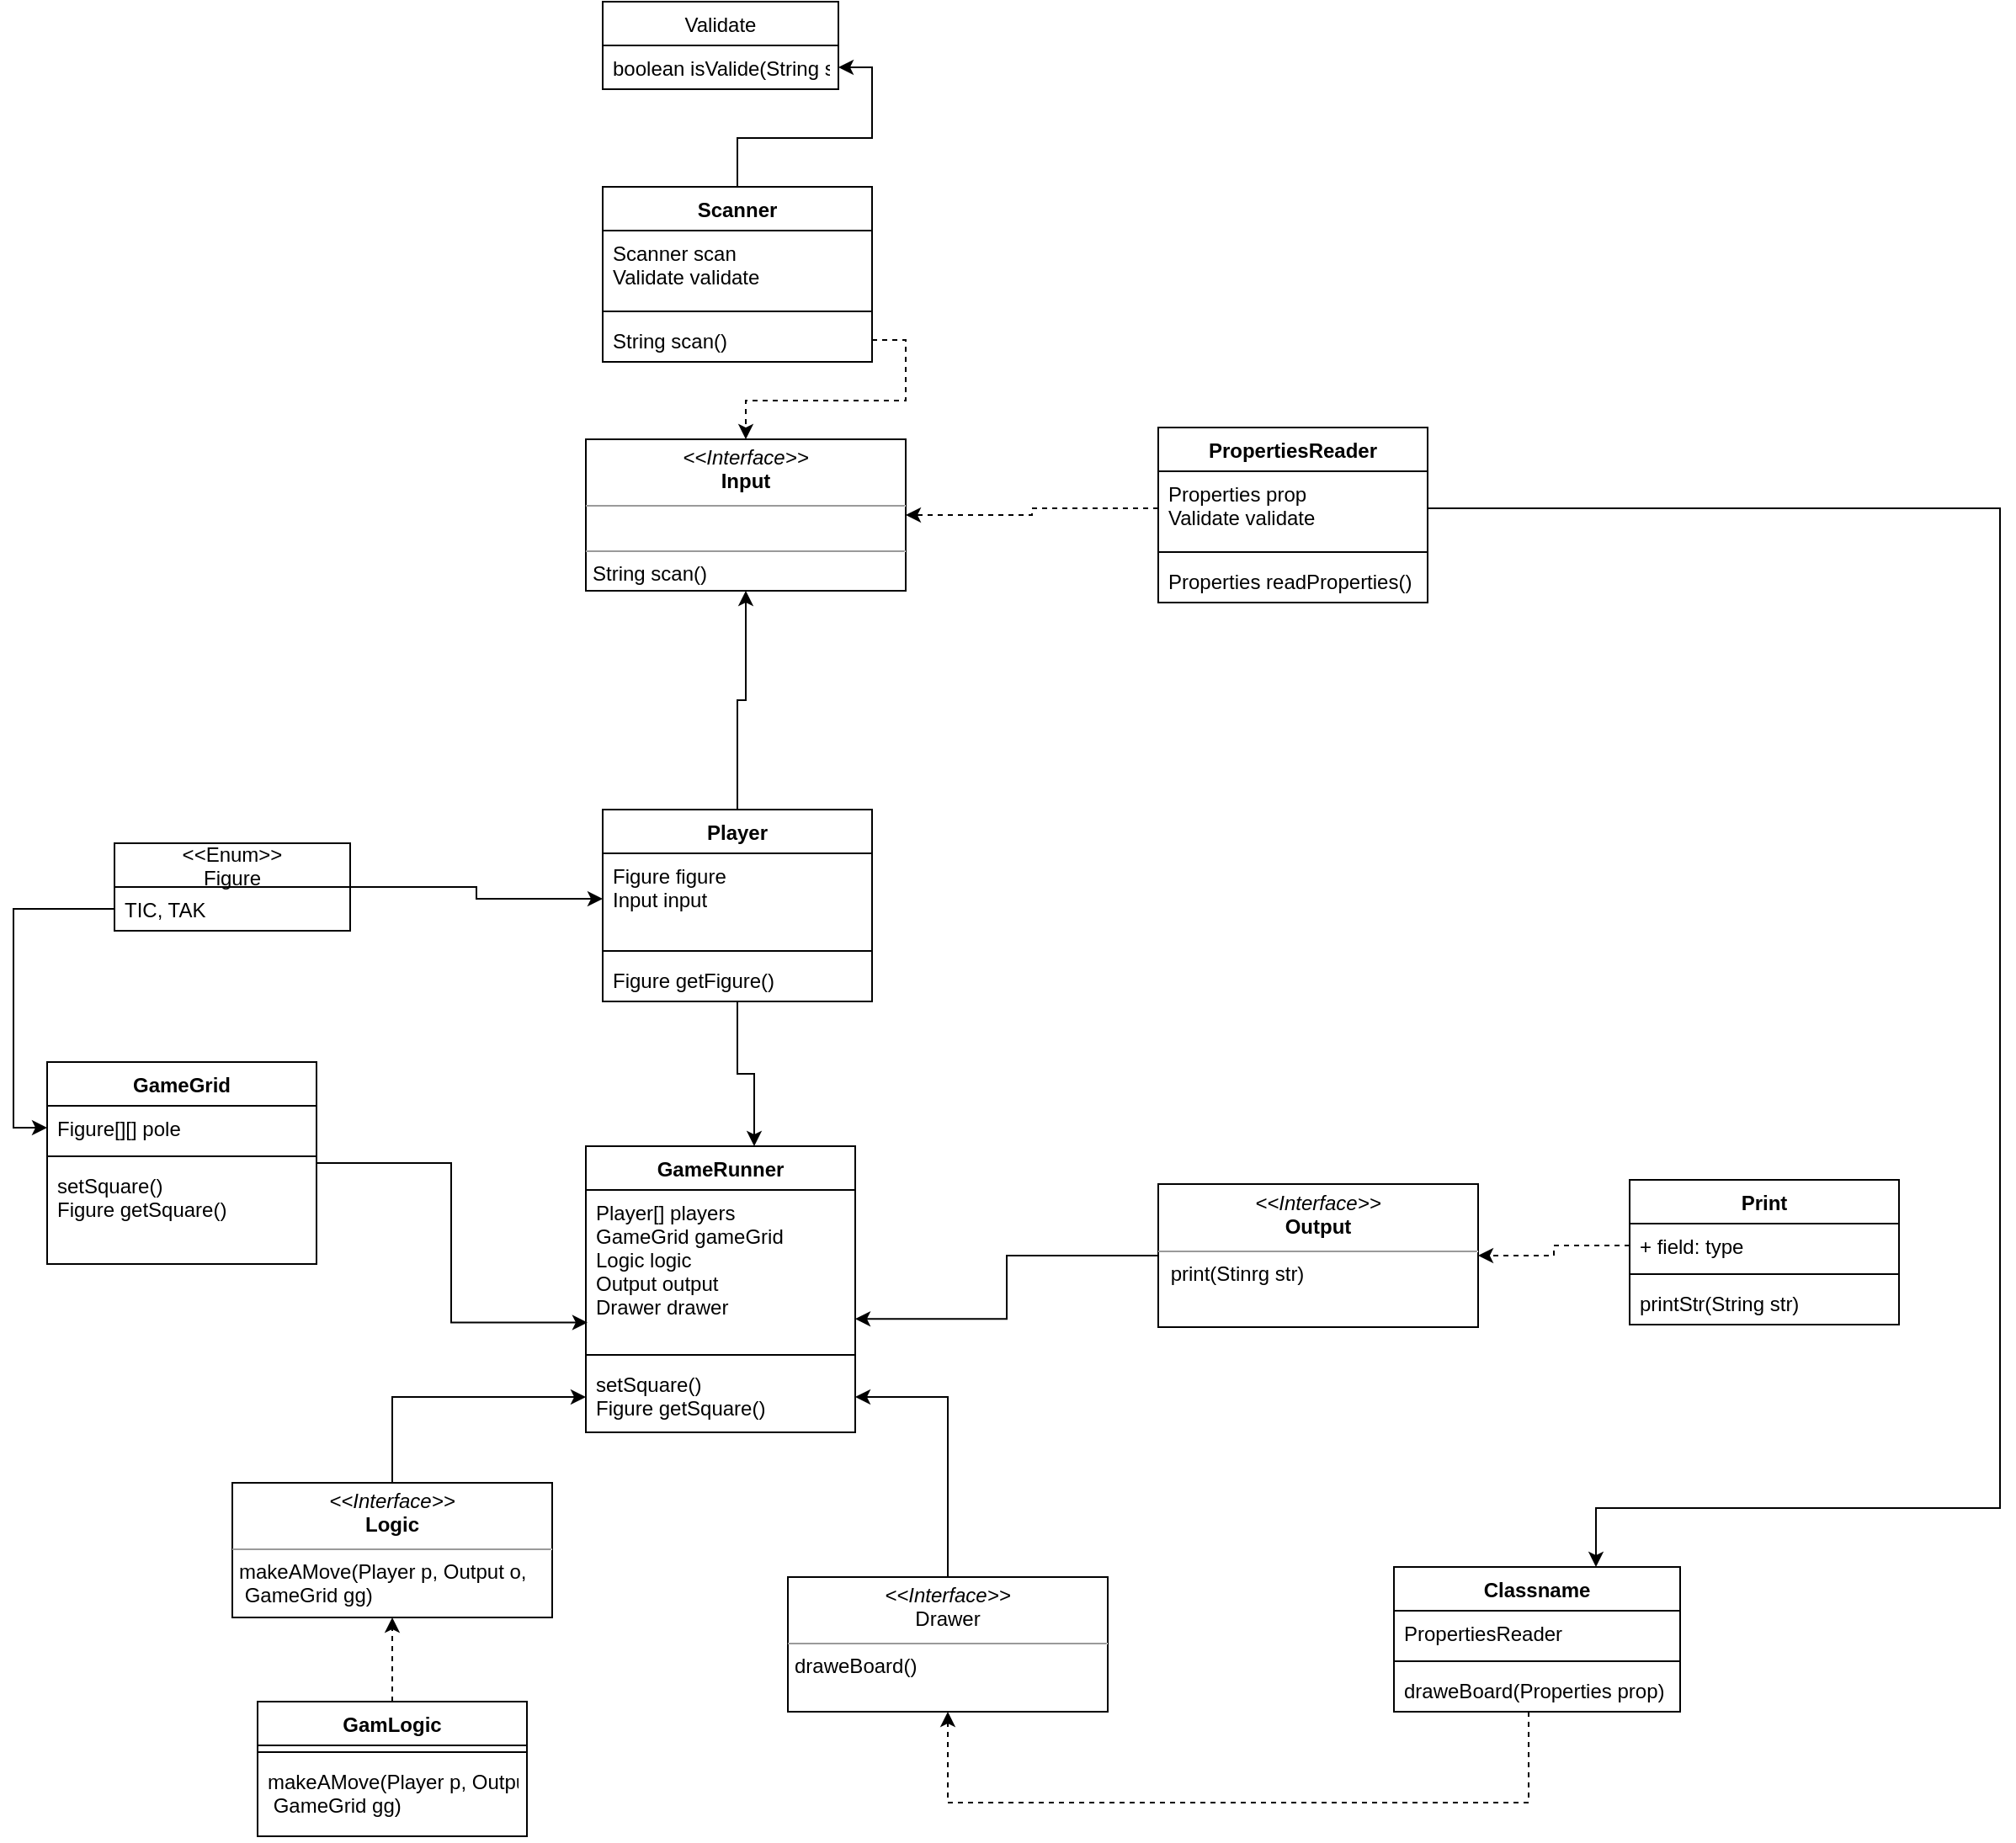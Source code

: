 <mxfile version="14.7.6" type="github">
  <diagram id="pjgynr8N6asvOjuPf1MS" name="Page-1">
    <mxGraphModel dx="1422" dy="794" grid="1" gridSize="10" guides="1" tooltips="1" connect="1" arrows="1" fold="1" page="1" pageScale="1" pageWidth="827" pageHeight="1169" math="0" shadow="0">
      <root>
        <mxCell id="0" />
        <mxCell id="1" parent="0" />
        <mxCell id="-9dutVmJC6tL8V27dumN-15" value="Validate" style="swimlane;fontStyle=0;childLayout=stackLayout;horizontal=1;startSize=26;fillColor=none;horizontalStack=0;resizeParent=1;resizeParentMax=0;resizeLast=0;collapsible=1;marginBottom=0;" vertex="1" parent="1">
          <mxGeometry x="430" y="50" width="140" height="52" as="geometry" />
        </mxCell>
        <mxCell id="-9dutVmJC6tL8V27dumN-16" value="boolean isValide(String str)" style="text;strokeColor=none;fillColor=none;align=left;verticalAlign=top;spacingLeft=4;spacingRight=4;overflow=hidden;rotatable=0;points=[[0,0.5],[1,0.5]];portConstraint=eastwest;" vertex="1" parent="-9dutVmJC6tL8V27dumN-15">
          <mxGeometry y="26" width="140" height="26" as="geometry" />
        </mxCell>
        <mxCell id="-9dutVmJC6tL8V27dumN-23" style="edgeStyle=orthogonalEdgeStyle;rounded=0;orthogonalLoop=1;jettySize=auto;html=1;exitX=0.5;exitY=0;exitDx=0;exitDy=0;entryX=1;entryY=0.5;entryDx=0;entryDy=0;" edge="1" parent="1" source="-9dutVmJC6tL8V27dumN-19" target="-9dutVmJC6tL8V27dumN-16">
          <mxGeometry relative="1" as="geometry" />
        </mxCell>
        <mxCell id="-9dutVmJC6tL8V27dumN-19" value="Scanner" style="swimlane;fontStyle=1;align=center;verticalAlign=top;childLayout=stackLayout;horizontal=1;startSize=26;horizontalStack=0;resizeParent=1;resizeParentMax=0;resizeLast=0;collapsible=1;marginBottom=0;" vertex="1" parent="1">
          <mxGeometry x="430" y="160" width="160" height="104" as="geometry" />
        </mxCell>
        <mxCell id="-9dutVmJC6tL8V27dumN-20" value="Scanner scan&#xa;Validate validate" style="text;strokeColor=none;fillColor=none;align=left;verticalAlign=top;spacingLeft=4;spacingRight=4;overflow=hidden;rotatable=0;points=[[0,0.5],[1,0.5]];portConstraint=eastwest;" vertex="1" parent="-9dutVmJC6tL8V27dumN-19">
          <mxGeometry y="26" width="160" height="44" as="geometry" />
        </mxCell>
        <mxCell id="-9dutVmJC6tL8V27dumN-21" value="" style="line;strokeWidth=1;fillColor=none;align=left;verticalAlign=middle;spacingTop=-1;spacingLeft=3;spacingRight=3;rotatable=0;labelPosition=right;points=[];portConstraint=eastwest;" vertex="1" parent="-9dutVmJC6tL8V27dumN-19">
          <mxGeometry y="70" width="160" height="8" as="geometry" />
        </mxCell>
        <mxCell id="-9dutVmJC6tL8V27dumN-22" value="String scan()" style="text;strokeColor=none;fillColor=none;align=left;verticalAlign=top;spacingLeft=4;spacingRight=4;overflow=hidden;rotatable=0;points=[[0,0.5],[1,0.5]];portConstraint=eastwest;" vertex="1" parent="-9dutVmJC6tL8V27dumN-19">
          <mxGeometry y="78" width="160" height="26" as="geometry" />
        </mxCell>
        <mxCell id="-9dutVmJC6tL8V27dumN-24" value="&lt;p style=&quot;margin: 0px ; margin-top: 4px ; text-align: center&quot;&gt;&lt;i&gt;&amp;lt;&amp;lt;Interface&amp;gt;&amp;gt;&lt;/i&gt;&lt;br&gt;&lt;b&gt;Input&lt;/b&gt;&lt;/p&gt;&lt;hr size=&quot;1&quot;&gt;&lt;p style=&quot;margin: 0px ; margin-left: 4px&quot;&gt;&lt;br&gt;&lt;/p&gt;&lt;hr size=&quot;1&quot;&gt;&lt;p style=&quot;margin: 0px ; margin-left: 4px&quot;&gt;String scan()&lt;/p&gt;" style="verticalAlign=top;align=left;overflow=fill;fontSize=12;fontFamily=Helvetica;html=1;" vertex="1" parent="1">
          <mxGeometry x="420" y="310" width="190" height="90" as="geometry" />
        </mxCell>
        <mxCell id="-9dutVmJC6tL8V27dumN-30" style="edgeStyle=orthogonalEdgeStyle;rounded=0;orthogonalLoop=1;jettySize=auto;html=1;exitX=0.5;exitY=0;exitDx=0;exitDy=0;entryX=0.5;entryY=1;entryDx=0;entryDy=0;" edge="1" parent="1" source="-9dutVmJC6tL8V27dumN-26" target="-9dutVmJC6tL8V27dumN-24">
          <mxGeometry relative="1" as="geometry" />
        </mxCell>
        <mxCell id="-9dutVmJC6tL8V27dumN-57" style="edgeStyle=orthogonalEdgeStyle;rounded=0;orthogonalLoop=1;jettySize=auto;html=1;entryX=0.625;entryY=0;entryDx=0;entryDy=0;entryPerimeter=0;" edge="1" parent="1" source="-9dutVmJC6tL8V27dumN-26" target="-9dutVmJC6tL8V27dumN-44">
          <mxGeometry relative="1" as="geometry" />
        </mxCell>
        <mxCell id="-9dutVmJC6tL8V27dumN-26" value="Player" style="swimlane;fontStyle=1;align=center;verticalAlign=top;childLayout=stackLayout;horizontal=1;startSize=26;horizontalStack=0;resizeParent=1;resizeParentMax=0;resizeLast=0;collapsible=1;marginBottom=0;" vertex="1" parent="1">
          <mxGeometry x="430" y="530" width="160" height="114" as="geometry" />
        </mxCell>
        <mxCell id="-9dutVmJC6tL8V27dumN-27" value="Figure figure&#xa;Input input" style="text;strokeColor=none;fillColor=none;align=left;verticalAlign=top;spacingLeft=4;spacingRight=4;overflow=hidden;rotatable=0;points=[[0,0.5],[1,0.5]];portConstraint=eastwest;" vertex="1" parent="-9dutVmJC6tL8V27dumN-26">
          <mxGeometry y="26" width="160" height="54" as="geometry" />
        </mxCell>
        <mxCell id="-9dutVmJC6tL8V27dumN-28" value="" style="line;strokeWidth=1;fillColor=none;align=left;verticalAlign=middle;spacingTop=-1;spacingLeft=3;spacingRight=3;rotatable=0;labelPosition=right;points=[];portConstraint=eastwest;" vertex="1" parent="-9dutVmJC6tL8V27dumN-26">
          <mxGeometry y="80" width="160" height="8" as="geometry" />
        </mxCell>
        <mxCell id="-9dutVmJC6tL8V27dumN-29" value="Figure getFigure()" style="text;strokeColor=none;fillColor=none;align=left;verticalAlign=top;spacingLeft=4;spacingRight=4;overflow=hidden;rotatable=0;points=[[0,0.5],[1,0.5]];portConstraint=eastwest;" vertex="1" parent="-9dutVmJC6tL8V27dumN-26">
          <mxGeometry y="88" width="160" height="26" as="geometry" />
        </mxCell>
        <mxCell id="-9dutVmJC6tL8V27dumN-39" style="edgeStyle=orthogonalEdgeStyle;rounded=0;orthogonalLoop=1;jettySize=auto;html=1;" edge="1" parent="1" source="-9dutVmJC6tL8V27dumN-35" target="-9dutVmJC6tL8V27dumN-27">
          <mxGeometry relative="1" as="geometry" />
        </mxCell>
        <mxCell id="-9dutVmJC6tL8V27dumN-35" value="&lt;&lt;Enum&gt;&gt;&#xa;Figure" style="swimlane;fontStyle=0;childLayout=stackLayout;horizontal=1;startSize=26;fillColor=none;horizontalStack=0;resizeParent=1;resizeParentMax=0;resizeLast=0;collapsible=1;marginBottom=0;" vertex="1" parent="1">
          <mxGeometry x="140" y="550" width="140" height="52" as="geometry" />
        </mxCell>
        <mxCell id="-9dutVmJC6tL8V27dumN-48" style="edgeStyle=orthogonalEdgeStyle;rounded=0;orthogonalLoop=1;jettySize=auto;html=1;entryX=0.006;entryY=0.838;entryDx=0;entryDy=0;entryPerimeter=0;" edge="1" parent="1" source="-9dutVmJC6tL8V27dumN-40" target="-9dutVmJC6tL8V27dumN-45">
          <mxGeometry relative="1" as="geometry" />
        </mxCell>
        <mxCell id="-9dutVmJC6tL8V27dumN-40" value="GameGrid" style="swimlane;fontStyle=1;align=center;verticalAlign=top;childLayout=stackLayout;horizontal=1;startSize=26;horizontalStack=0;resizeParent=1;resizeParentMax=0;resizeLast=0;collapsible=1;marginBottom=0;" vertex="1" parent="1">
          <mxGeometry x="100" y="680" width="160" height="120" as="geometry" />
        </mxCell>
        <mxCell id="-9dutVmJC6tL8V27dumN-41" value="Figure[][] pole" style="text;strokeColor=none;fillColor=none;align=left;verticalAlign=top;spacingLeft=4;spacingRight=4;overflow=hidden;rotatable=0;points=[[0,0.5],[1,0.5]];portConstraint=eastwest;" vertex="1" parent="-9dutVmJC6tL8V27dumN-40">
          <mxGeometry y="26" width="160" height="26" as="geometry" />
        </mxCell>
        <mxCell id="-9dutVmJC6tL8V27dumN-42" value="" style="line;strokeWidth=1;fillColor=none;align=left;verticalAlign=middle;spacingTop=-1;spacingLeft=3;spacingRight=3;rotatable=0;labelPosition=right;points=[];portConstraint=eastwest;" vertex="1" parent="-9dutVmJC6tL8V27dumN-40">
          <mxGeometry y="52" width="160" height="8" as="geometry" />
        </mxCell>
        <mxCell id="-9dutVmJC6tL8V27dumN-43" value="setSquare()&#xa;Figure getSquare()" style="text;strokeColor=none;fillColor=none;align=left;verticalAlign=top;spacingLeft=4;spacingRight=4;overflow=hidden;rotatable=0;points=[[0,0.5],[1,0.5]];portConstraint=eastwest;" vertex="1" parent="-9dutVmJC6tL8V27dumN-40">
          <mxGeometry y="60" width="160" height="60" as="geometry" />
        </mxCell>
        <mxCell id="-9dutVmJC6tL8V27dumN-44" value="GameRunner" style="swimlane;fontStyle=1;align=center;verticalAlign=top;childLayout=stackLayout;horizontal=1;startSize=26;horizontalStack=0;resizeParent=1;resizeParentMax=0;resizeLast=0;collapsible=1;marginBottom=0;" vertex="1" parent="1">
          <mxGeometry x="420" y="730" width="160" height="170" as="geometry" />
        </mxCell>
        <mxCell id="-9dutVmJC6tL8V27dumN-45" value="Player[] players&#xa;GameGrid gameGrid&#xa;Logic logic&#xa;Output output&#xa;Drawer drawer" style="text;strokeColor=none;fillColor=none;align=left;verticalAlign=top;spacingLeft=4;spacingRight=4;overflow=hidden;rotatable=0;points=[[0,0.5],[1,0.5]];portConstraint=eastwest;" vertex="1" parent="-9dutVmJC6tL8V27dumN-44">
          <mxGeometry y="26" width="160" height="94" as="geometry" />
        </mxCell>
        <mxCell id="-9dutVmJC6tL8V27dumN-46" value="" style="line;strokeWidth=1;fillColor=none;align=left;verticalAlign=middle;spacingTop=-1;spacingLeft=3;spacingRight=3;rotatable=0;labelPosition=right;points=[];portConstraint=eastwest;" vertex="1" parent="-9dutVmJC6tL8V27dumN-44">
          <mxGeometry y="120" width="160" height="8" as="geometry" />
        </mxCell>
        <mxCell id="-9dutVmJC6tL8V27dumN-47" value="setSquare()&#xa;Figure getSquare()" style="text;strokeColor=none;fillColor=none;align=left;verticalAlign=top;spacingLeft=4;spacingRight=4;overflow=hidden;rotatable=0;points=[[0,0.5],[1,0.5]];portConstraint=eastwest;" vertex="1" parent="-9dutVmJC6tL8V27dumN-44">
          <mxGeometry y="128" width="160" height="42" as="geometry" />
        </mxCell>
        <mxCell id="-9dutVmJC6tL8V27dumN-56" style="edgeStyle=orthogonalEdgeStyle;rounded=0;orthogonalLoop=1;jettySize=auto;html=1;exitX=0;exitY=0.5;exitDx=0;exitDy=0;entryX=1;entryY=0.815;entryDx=0;entryDy=0;entryPerimeter=0;" edge="1" parent="1" source="-9dutVmJC6tL8V27dumN-49" target="-9dutVmJC6tL8V27dumN-45">
          <mxGeometry relative="1" as="geometry" />
        </mxCell>
        <mxCell id="-9dutVmJC6tL8V27dumN-49" value="&lt;p style=&quot;margin: 0px ; margin-top: 4px ; text-align: center&quot;&gt;&lt;i&gt;&amp;lt;&amp;lt;Interface&amp;gt;&amp;gt;&lt;/i&gt;&lt;br&gt;&lt;b&gt;Output&lt;/b&gt;&lt;/p&gt;&lt;hr size=&quot;1&quot;&gt;&lt;p style=&quot;margin: 0px ; margin-left: 4px&quot;&gt;&amp;nbsp;print(Stinrg str)&lt;/p&gt;" style="verticalAlign=top;align=left;overflow=fill;fontSize=12;fontFamily=Helvetica;html=1;" vertex="1" parent="1">
          <mxGeometry x="760" y="752.5" width="190" height="85" as="geometry" />
        </mxCell>
        <mxCell id="-9dutVmJC6tL8V27dumN-51" value="Print" style="swimlane;fontStyle=1;align=center;verticalAlign=top;childLayout=stackLayout;horizontal=1;startSize=26;horizontalStack=0;resizeParent=1;resizeParentMax=0;resizeLast=0;collapsible=1;marginBottom=0;" vertex="1" parent="1">
          <mxGeometry x="1040" y="750" width="160" height="86" as="geometry" />
        </mxCell>
        <mxCell id="-9dutVmJC6tL8V27dumN-52" value="+ field: type" style="text;strokeColor=none;fillColor=none;align=left;verticalAlign=top;spacingLeft=4;spacingRight=4;overflow=hidden;rotatable=0;points=[[0,0.5],[1,0.5]];portConstraint=eastwest;" vertex="1" parent="-9dutVmJC6tL8V27dumN-51">
          <mxGeometry y="26" width="160" height="26" as="geometry" />
        </mxCell>
        <mxCell id="-9dutVmJC6tL8V27dumN-53" value="" style="line;strokeWidth=1;fillColor=none;align=left;verticalAlign=middle;spacingTop=-1;spacingLeft=3;spacingRight=3;rotatable=0;labelPosition=right;points=[];portConstraint=eastwest;" vertex="1" parent="-9dutVmJC6tL8V27dumN-51">
          <mxGeometry y="52" width="160" height="8" as="geometry" />
        </mxCell>
        <mxCell id="-9dutVmJC6tL8V27dumN-54" value="printStr(String str)" style="text;strokeColor=none;fillColor=none;align=left;verticalAlign=top;spacingLeft=4;spacingRight=4;overflow=hidden;rotatable=0;points=[[0,0.5],[1,0.5]];portConstraint=eastwest;" vertex="1" parent="-9dutVmJC6tL8V27dumN-51">
          <mxGeometry y="60" width="160" height="26" as="geometry" />
        </mxCell>
        <mxCell id="-9dutVmJC6tL8V27dumN-67" style="edgeStyle=orthogonalEdgeStyle;rounded=0;orthogonalLoop=1;jettySize=auto;html=1;exitX=0.5;exitY=0;exitDx=0;exitDy=0;" edge="1" parent="1" source="-9dutVmJC6tL8V27dumN-58" target="-9dutVmJC6tL8V27dumN-47">
          <mxGeometry relative="1" as="geometry" />
        </mxCell>
        <mxCell id="-9dutVmJC6tL8V27dumN-58" value="&lt;p style=&quot;margin: 0px ; margin-top: 4px ; text-align: center&quot;&gt;&lt;i&gt;&amp;lt;&amp;lt;Interface&amp;gt;&amp;gt;&lt;/i&gt;&lt;br&gt;&lt;b&gt;Logic&lt;/b&gt;&lt;/p&gt;&lt;hr size=&quot;1&quot;&gt;&lt;p style=&quot;margin: 0px ; margin-left: 4px&quot;&gt;makeAMove(Player p, Output o,&lt;/p&gt;&lt;p style=&quot;margin: 0px ; margin-left: 4px&quot;&gt;&amp;nbsp;GameGrid gg)&lt;/p&gt;" style="verticalAlign=top;align=left;overflow=fill;fontSize=12;fontFamily=Helvetica;html=1;" vertex="1" parent="1">
          <mxGeometry x="210" y="930" width="190" height="80" as="geometry" />
        </mxCell>
        <mxCell id="-9dutVmJC6tL8V27dumN-66" style="edgeStyle=orthogonalEdgeStyle;rounded=0;orthogonalLoop=1;jettySize=auto;html=1;exitX=0.5;exitY=0;exitDx=0;exitDy=0;entryX=0.5;entryY=1;entryDx=0;entryDy=0;dashed=1;" edge="1" parent="1" source="-9dutVmJC6tL8V27dumN-59" target="-9dutVmJC6tL8V27dumN-58">
          <mxGeometry relative="1" as="geometry" />
        </mxCell>
        <mxCell id="-9dutVmJC6tL8V27dumN-59" value="GamLogic" style="swimlane;fontStyle=1;align=center;verticalAlign=top;childLayout=stackLayout;horizontal=1;startSize=26;horizontalStack=0;resizeParent=1;resizeParentMax=0;resizeLast=0;collapsible=1;marginBottom=0;" vertex="1" parent="1">
          <mxGeometry x="225" y="1060" width="160" height="80" as="geometry" />
        </mxCell>
        <mxCell id="-9dutVmJC6tL8V27dumN-61" value="" style="line;strokeWidth=1;fillColor=none;align=left;verticalAlign=middle;spacingTop=-1;spacingLeft=3;spacingRight=3;rotatable=0;labelPosition=right;points=[];portConstraint=eastwest;" vertex="1" parent="-9dutVmJC6tL8V27dumN-59">
          <mxGeometry y="26" width="160" height="8" as="geometry" />
        </mxCell>
        <mxCell id="-9dutVmJC6tL8V27dumN-62" value="makeAMove(Player p, Output o,&#xa; GameGrid gg)" style="text;strokeColor=none;fillColor=none;align=left;verticalAlign=top;spacingLeft=4;spacingRight=4;overflow=hidden;rotatable=0;points=[[0,0.5],[1,0.5]];portConstraint=eastwest;" vertex="1" parent="-9dutVmJC6tL8V27dumN-59">
          <mxGeometry y="34" width="160" height="46" as="geometry" />
        </mxCell>
        <mxCell id="-9dutVmJC6tL8V27dumN-64" style="edgeStyle=orthogonalEdgeStyle;rounded=0;orthogonalLoop=1;jettySize=auto;html=1;exitX=0;exitY=0.5;exitDx=0;exitDy=0;entryX=1;entryY=0.5;entryDx=0;entryDy=0;dashed=1;" edge="1" parent="1" source="-9dutVmJC6tL8V27dumN-52" target="-9dutVmJC6tL8V27dumN-49">
          <mxGeometry relative="1" as="geometry" />
        </mxCell>
        <mxCell id="-9dutVmJC6tL8V27dumN-65" style="edgeStyle=orthogonalEdgeStyle;rounded=0;orthogonalLoop=1;jettySize=auto;html=1;exitX=1;exitY=0.5;exitDx=0;exitDy=0;dashed=1;" edge="1" parent="1" source="-9dutVmJC6tL8V27dumN-22" target="-9dutVmJC6tL8V27dumN-24">
          <mxGeometry relative="1" as="geometry" />
        </mxCell>
        <mxCell id="-9dutVmJC6tL8V27dumN-68" style="edgeStyle=orthogonalEdgeStyle;rounded=0;orthogonalLoop=1;jettySize=auto;html=1;entryX=0;entryY=0.5;entryDx=0;entryDy=0;" edge="1" parent="1" source="-9dutVmJC6tL8V27dumN-36" target="-9dutVmJC6tL8V27dumN-41">
          <mxGeometry relative="1" as="geometry" />
        </mxCell>
        <mxCell id="-9dutVmJC6tL8V27dumN-36" value="TIC, TAK" style="text;strokeColor=none;fillColor=none;align=left;verticalAlign=top;spacingLeft=4;spacingRight=4;overflow=hidden;rotatable=0;points=[[0,0.5],[1,0.5]];portConstraint=eastwest;" vertex="1" parent="1">
          <mxGeometry x="140" y="576" width="140" height="26" as="geometry" />
        </mxCell>
        <mxCell id="-9dutVmJC6tL8V27dumN-88" style="edgeStyle=orthogonalEdgeStyle;rounded=0;orthogonalLoop=1;jettySize=auto;html=1;entryX=1;entryY=0.5;entryDx=0;entryDy=0;" edge="1" parent="1" source="-9dutVmJC6tL8V27dumN-69" target="-9dutVmJC6tL8V27dumN-47">
          <mxGeometry relative="1" as="geometry" />
        </mxCell>
        <mxCell id="-9dutVmJC6tL8V27dumN-69" value="&lt;p style=&quot;margin: 0px ; margin-top: 4px ; text-align: center&quot;&gt;&lt;i&gt;&amp;lt;&amp;lt;Interface&amp;gt;&amp;gt;&lt;/i&gt;&lt;br&gt;Drawer&lt;br&gt;&lt;/p&gt;&lt;hr size=&quot;1&quot;&gt;&lt;p style=&quot;margin: 0px ; margin-left: 4px&quot;&gt;draweBoard()&lt;/p&gt;" style="verticalAlign=top;align=left;overflow=fill;fontSize=12;fontFamily=Helvetica;html=1;" vertex="1" parent="1">
          <mxGeometry x="540" y="986" width="190" height="80" as="geometry" />
        </mxCell>
        <mxCell id="-9dutVmJC6tL8V27dumN-74" value="PropertiesReader" style="swimlane;fontStyle=1;align=center;verticalAlign=top;childLayout=stackLayout;horizontal=1;startSize=26;horizontalStack=0;resizeParent=1;resizeParentMax=0;resizeLast=0;collapsible=1;marginBottom=0;" vertex="1" parent="1">
          <mxGeometry x="760" y="303" width="160" height="104" as="geometry" />
        </mxCell>
        <mxCell id="-9dutVmJC6tL8V27dumN-75" value="Properties prop&#xa;Validate validate" style="text;strokeColor=none;fillColor=none;align=left;verticalAlign=top;spacingLeft=4;spacingRight=4;overflow=hidden;rotatable=0;points=[[0,0.5],[1,0.5]];portConstraint=eastwest;" vertex="1" parent="-9dutVmJC6tL8V27dumN-74">
          <mxGeometry y="26" width="160" height="44" as="geometry" />
        </mxCell>
        <mxCell id="-9dutVmJC6tL8V27dumN-76" value="" style="line;strokeWidth=1;fillColor=none;align=left;verticalAlign=middle;spacingTop=-1;spacingLeft=3;spacingRight=3;rotatable=0;labelPosition=right;points=[];portConstraint=eastwest;" vertex="1" parent="-9dutVmJC6tL8V27dumN-74">
          <mxGeometry y="70" width="160" height="8" as="geometry" />
        </mxCell>
        <mxCell id="-9dutVmJC6tL8V27dumN-77" value="Properties readProperties()" style="text;strokeColor=none;fillColor=none;align=left;verticalAlign=top;spacingLeft=4;spacingRight=4;overflow=hidden;rotatable=0;points=[[0,0.5],[1,0.5]];portConstraint=eastwest;" vertex="1" parent="-9dutVmJC6tL8V27dumN-74">
          <mxGeometry y="78" width="160" height="26" as="geometry" />
        </mxCell>
        <mxCell id="-9dutVmJC6tL8V27dumN-78" style="edgeStyle=orthogonalEdgeStyle;rounded=0;orthogonalLoop=1;jettySize=auto;html=1;exitX=0;exitY=0.5;exitDx=0;exitDy=0;dashed=1;" edge="1" parent="1" source="-9dutVmJC6tL8V27dumN-75" target="-9dutVmJC6tL8V27dumN-24">
          <mxGeometry relative="1" as="geometry" />
        </mxCell>
        <mxCell id="-9dutVmJC6tL8V27dumN-79" style="edgeStyle=orthogonalEdgeStyle;rounded=0;orthogonalLoop=1;jettySize=auto;html=1;exitX=1;exitY=0.5;exitDx=0;exitDy=0;" edge="1" parent="1" source="-9dutVmJC6tL8V27dumN-75">
          <mxGeometry relative="1" as="geometry">
            <mxPoint x="1020" y="980" as="targetPoint" />
            <Array as="points">
              <mxPoint x="1260" y="351" />
              <mxPoint x="1260" y="945" />
            </Array>
          </mxGeometry>
        </mxCell>
        <mxCell id="-9dutVmJC6tL8V27dumN-87" style="edgeStyle=orthogonalEdgeStyle;rounded=0;orthogonalLoop=1;jettySize=auto;html=1;entryX=0.5;entryY=1;entryDx=0;entryDy=0;dashed=1;" edge="1" parent="1" source="-9dutVmJC6tL8V27dumN-82" target="-9dutVmJC6tL8V27dumN-69">
          <mxGeometry relative="1" as="geometry">
            <Array as="points">
              <mxPoint x="980" y="1120" />
              <mxPoint x="635" y="1120" />
            </Array>
          </mxGeometry>
        </mxCell>
        <mxCell id="-9dutVmJC6tL8V27dumN-82" value="Classname" style="swimlane;fontStyle=1;align=center;verticalAlign=top;childLayout=stackLayout;horizontal=1;startSize=26;horizontalStack=0;resizeParent=1;resizeParentMax=0;resizeLast=0;collapsible=1;marginBottom=0;" vertex="1" parent="1">
          <mxGeometry x="900" y="980" width="170" height="86" as="geometry" />
        </mxCell>
        <mxCell id="-9dutVmJC6tL8V27dumN-83" value="PropertiesReader" style="text;strokeColor=none;fillColor=none;align=left;verticalAlign=top;spacingLeft=4;spacingRight=4;overflow=hidden;rotatable=0;points=[[0,0.5],[1,0.5]];portConstraint=eastwest;" vertex="1" parent="-9dutVmJC6tL8V27dumN-82">
          <mxGeometry y="26" width="170" height="26" as="geometry" />
        </mxCell>
        <mxCell id="-9dutVmJC6tL8V27dumN-84" value="" style="line;strokeWidth=1;fillColor=none;align=left;verticalAlign=middle;spacingTop=-1;spacingLeft=3;spacingRight=3;rotatable=0;labelPosition=right;points=[];portConstraint=eastwest;" vertex="1" parent="-9dutVmJC6tL8V27dumN-82">
          <mxGeometry y="52" width="170" height="8" as="geometry" />
        </mxCell>
        <mxCell id="-9dutVmJC6tL8V27dumN-85" value="draweBoard(Properties prop)" style="text;strokeColor=none;fillColor=none;align=left;verticalAlign=top;spacingLeft=4;spacingRight=4;overflow=hidden;rotatable=0;points=[[0,0.5],[1,0.5]];portConstraint=eastwest;" vertex="1" parent="-9dutVmJC6tL8V27dumN-82">
          <mxGeometry y="60" width="170" height="26" as="geometry" />
        </mxCell>
      </root>
    </mxGraphModel>
  </diagram>
</mxfile>
